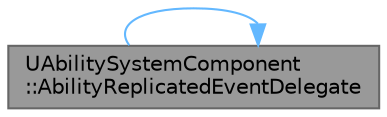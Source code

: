 digraph "UAbilitySystemComponent::AbilityReplicatedEventDelegate"
{
 // INTERACTIVE_SVG=YES
 // LATEX_PDF_SIZE
  bgcolor="transparent";
  edge [fontname=Helvetica,fontsize=10,labelfontname=Helvetica,labelfontsize=10];
  node [fontname=Helvetica,fontsize=10,shape=box,height=0.2,width=0.4];
  rankdir="RL";
  Node1 [id="Node000001",label="UAbilitySystemComponent\l::AbilityReplicatedEventDelegate",height=0.2,width=0.4,color="gray40", fillcolor="grey60", style="filled", fontcolor="black",tooltip="Returns Generic Replicated Event for a given Ability/PredictionKey pair."];
  Node1 -> Node1 [id="edge1_Node000001_Node000001",dir="back",color="steelblue1",style="solid",tooltip=" "];
}
